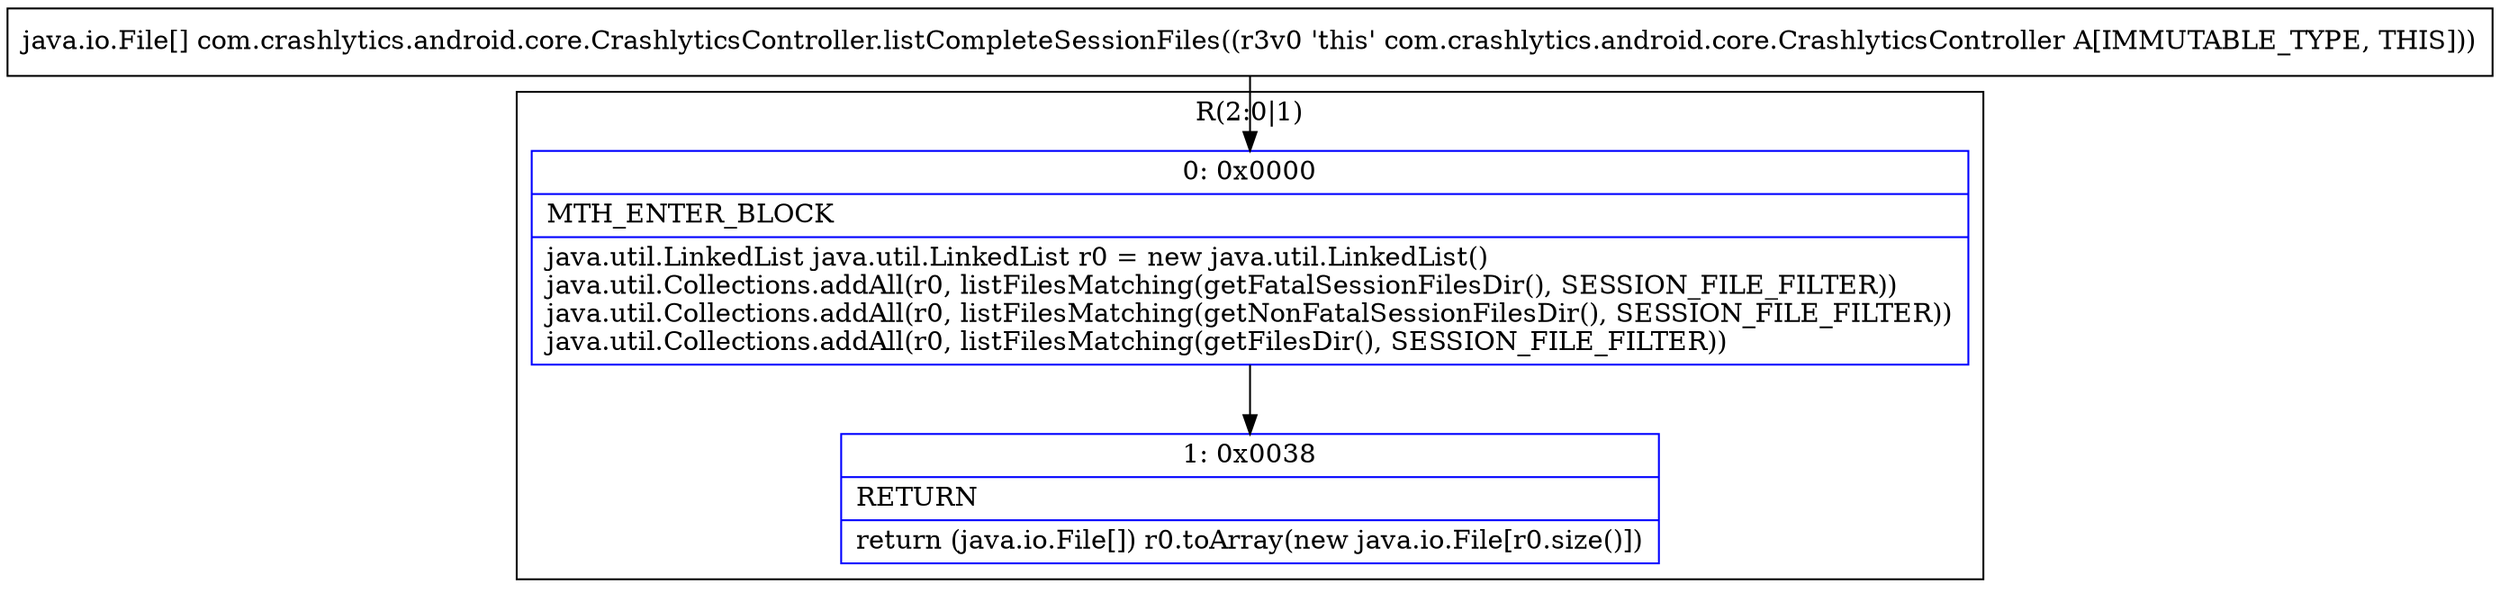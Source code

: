 digraph "CFG forcom.crashlytics.android.core.CrashlyticsController.listCompleteSessionFiles()[Ljava\/io\/File;" {
subgraph cluster_Region_765479620 {
label = "R(2:0|1)";
node [shape=record,color=blue];
Node_0 [shape=record,label="{0\:\ 0x0000|MTH_ENTER_BLOCK\l|java.util.LinkedList java.util.LinkedList r0 = new java.util.LinkedList()\ljava.util.Collections.addAll(r0, listFilesMatching(getFatalSessionFilesDir(), SESSION_FILE_FILTER))\ljava.util.Collections.addAll(r0, listFilesMatching(getNonFatalSessionFilesDir(), SESSION_FILE_FILTER))\ljava.util.Collections.addAll(r0, listFilesMatching(getFilesDir(), SESSION_FILE_FILTER))\l}"];
Node_1 [shape=record,label="{1\:\ 0x0038|RETURN\l|return (java.io.File[]) r0.toArray(new java.io.File[r0.size()])\l}"];
}
MethodNode[shape=record,label="{java.io.File[] com.crashlytics.android.core.CrashlyticsController.listCompleteSessionFiles((r3v0 'this' com.crashlytics.android.core.CrashlyticsController A[IMMUTABLE_TYPE, THIS])) }"];
MethodNode -> Node_0;
Node_0 -> Node_1;
}

